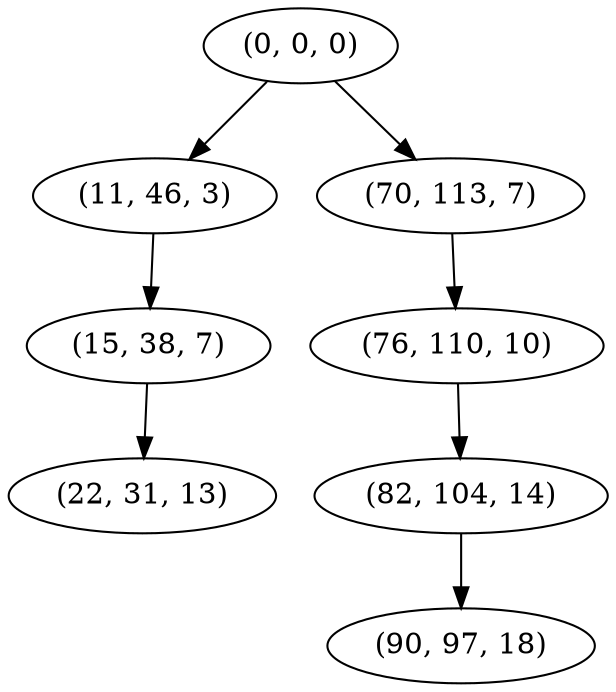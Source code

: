 digraph tree {
    "(0, 0, 0)";
    "(11, 46, 3)";
    "(15, 38, 7)";
    "(22, 31, 13)";
    "(70, 113, 7)";
    "(76, 110, 10)";
    "(82, 104, 14)";
    "(90, 97, 18)";
    "(0, 0, 0)" -> "(11, 46, 3)";
    "(0, 0, 0)" -> "(70, 113, 7)";
    "(11, 46, 3)" -> "(15, 38, 7)";
    "(15, 38, 7)" -> "(22, 31, 13)";
    "(70, 113, 7)" -> "(76, 110, 10)";
    "(76, 110, 10)" -> "(82, 104, 14)";
    "(82, 104, 14)" -> "(90, 97, 18)";
}
